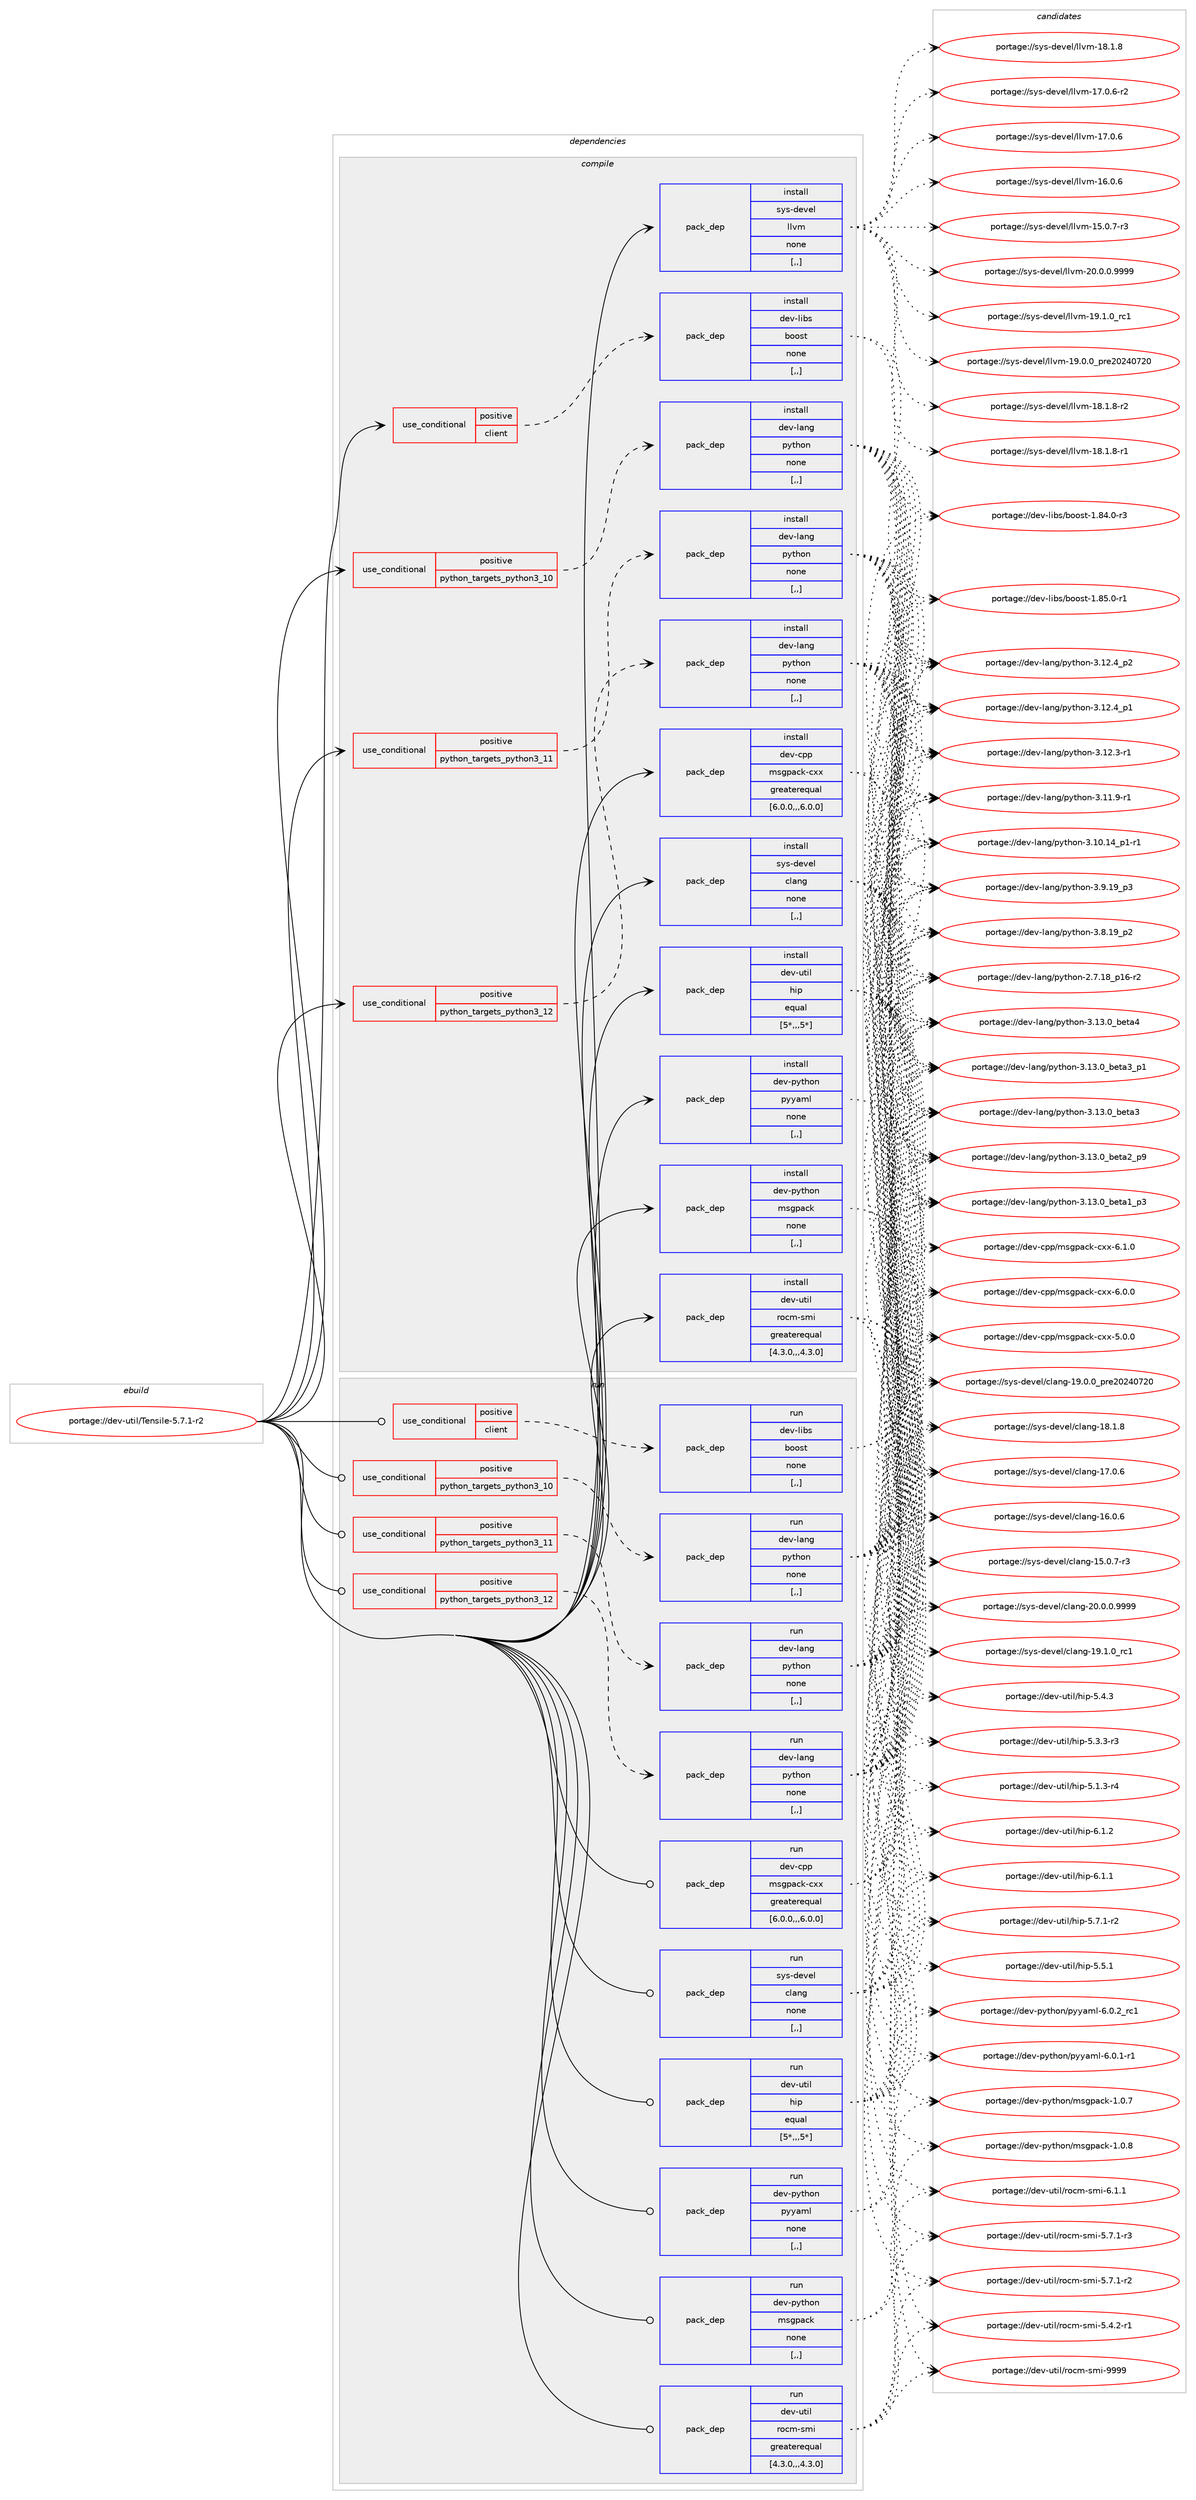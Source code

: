 digraph prolog {

# *************
# Graph options
# *************

newrank=true;
concentrate=true;
compound=true;
graph [rankdir=LR,fontname=Helvetica,fontsize=10,ranksep=1.5];#, ranksep=2.5, nodesep=0.2];
edge  [arrowhead=vee];
node  [fontname=Helvetica,fontsize=10];

# **********
# The ebuild
# **********

subgraph cluster_leftcol {
color=gray;
label=<<i>ebuild</i>>;
id [label="portage://dev-util/Tensile-5.7.1-r2", color=red, width=4, href="../dev-util/Tensile-5.7.1-r2.svg"];
}

# ****************
# The dependencies
# ****************

subgraph cluster_midcol {
color=gray;
label=<<i>dependencies</i>>;
subgraph cluster_compile {
fillcolor="#eeeeee";
style=filled;
label=<<i>compile</i>>;
subgraph cond59086 {
dependency209998 [label=<<TABLE BORDER="0" CELLBORDER="1" CELLSPACING="0" CELLPADDING="4"><TR><TD ROWSPAN="3" CELLPADDING="10">use_conditional</TD></TR><TR><TD>positive</TD></TR><TR><TD>client</TD></TR></TABLE>>, shape=none, color=red];
subgraph pack149521 {
dependency209999 [label=<<TABLE BORDER="0" CELLBORDER="1" CELLSPACING="0" CELLPADDING="4" WIDTH="220"><TR><TD ROWSPAN="6" CELLPADDING="30">pack_dep</TD></TR><TR><TD WIDTH="110">install</TD></TR><TR><TD>dev-libs</TD></TR><TR><TD>boost</TD></TR><TR><TD>none</TD></TR><TR><TD>[,,]</TD></TR></TABLE>>, shape=none, color=blue];
}
dependency209998:e -> dependency209999:w [weight=20,style="dashed",arrowhead="vee"];
}
id:e -> dependency209998:w [weight=20,style="solid",arrowhead="vee"];
subgraph cond59087 {
dependency210000 [label=<<TABLE BORDER="0" CELLBORDER="1" CELLSPACING="0" CELLPADDING="4"><TR><TD ROWSPAN="3" CELLPADDING="10">use_conditional</TD></TR><TR><TD>positive</TD></TR><TR><TD>python_targets_python3_10</TD></TR></TABLE>>, shape=none, color=red];
subgraph pack149522 {
dependency210001 [label=<<TABLE BORDER="0" CELLBORDER="1" CELLSPACING="0" CELLPADDING="4" WIDTH="220"><TR><TD ROWSPAN="6" CELLPADDING="30">pack_dep</TD></TR><TR><TD WIDTH="110">install</TD></TR><TR><TD>dev-lang</TD></TR><TR><TD>python</TD></TR><TR><TD>none</TD></TR><TR><TD>[,,]</TD></TR></TABLE>>, shape=none, color=blue];
}
dependency210000:e -> dependency210001:w [weight=20,style="dashed",arrowhead="vee"];
}
id:e -> dependency210000:w [weight=20,style="solid",arrowhead="vee"];
subgraph cond59088 {
dependency210002 [label=<<TABLE BORDER="0" CELLBORDER="1" CELLSPACING="0" CELLPADDING="4"><TR><TD ROWSPAN="3" CELLPADDING="10">use_conditional</TD></TR><TR><TD>positive</TD></TR><TR><TD>python_targets_python3_11</TD></TR></TABLE>>, shape=none, color=red];
subgraph pack149523 {
dependency210003 [label=<<TABLE BORDER="0" CELLBORDER="1" CELLSPACING="0" CELLPADDING="4" WIDTH="220"><TR><TD ROWSPAN="6" CELLPADDING="30">pack_dep</TD></TR><TR><TD WIDTH="110">install</TD></TR><TR><TD>dev-lang</TD></TR><TR><TD>python</TD></TR><TR><TD>none</TD></TR><TR><TD>[,,]</TD></TR></TABLE>>, shape=none, color=blue];
}
dependency210002:e -> dependency210003:w [weight=20,style="dashed",arrowhead="vee"];
}
id:e -> dependency210002:w [weight=20,style="solid",arrowhead="vee"];
subgraph cond59089 {
dependency210004 [label=<<TABLE BORDER="0" CELLBORDER="1" CELLSPACING="0" CELLPADDING="4"><TR><TD ROWSPAN="3" CELLPADDING="10">use_conditional</TD></TR><TR><TD>positive</TD></TR><TR><TD>python_targets_python3_12</TD></TR></TABLE>>, shape=none, color=red];
subgraph pack149524 {
dependency210005 [label=<<TABLE BORDER="0" CELLBORDER="1" CELLSPACING="0" CELLPADDING="4" WIDTH="220"><TR><TD ROWSPAN="6" CELLPADDING="30">pack_dep</TD></TR><TR><TD WIDTH="110">install</TD></TR><TR><TD>dev-lang</TD></TR><TR><TD>python</TD></TR><TR><TD>none</TD></TR><TR><TD>[,,]</TD></TR></TABLE>>, shape=none, color=blue];
}
dependency210004:e -> dependency210005:w [weight=20,style="dashed",arrowhead="vee"];
}
id:e -> dependency210004:w [weight=20,style="solid",arrowhead="vee"];
subgraph pack149525 {
dependency210006 [label=<<TABLE BORDER="0" CELLBORDER="1" CELLSPACING="0" CELLPADDING="4" WIDTH="220"><TR><TD ROWSPAN="6" CELLPADDING="30">pack_dep</TD></TR><TR><TD WIDTH="110">install</TD></TR><TR><TD>dev-cpp</TD></TR><TR><TD>msgpack-cxx</TD></TR><TR><TD>greaterequal</TD></TR><TR><TD>[6.0.0,,,6.0.0]</TD></TR></TABLE>>, shape=none, color=blue];
}
id:e -> dependency210006:w [weight=20,style="solid",arrowhead="vee"];
subgraph pack149526 {
dependency210007 [label=<<TABLE BORDER="0" CELLBORDER="1" CELLSPACING="0" CELLPADDING="4" WIDTH="220"><TR><TD ROWSPAN="6" CELLPADDING="30">pack_dep</TD></TR><TR><TD WIDTH="110">install</TD></TR><TR><TD>dev-python</TD></TR><TR><TD>msgpack</TD></TR><TR><TD>none</TD></TR><TR><TD>[,,]</TD></TR></TABLE>>, shape=none, color=blue];
}
id:e -> dependency210007:w [weight=20,style="solid",arrowhead="vee"];
subgraph pack149527 {
dependency210008 [label=<<TABLE BORDER="0" CELLBORDER="1" CELLSPACING="0" CELLPADDING="4" WIDTH="220"><TR><TD ROWSPAN="6" CELLPADDING="30">pack_dep</TD></TR><TR><TD WIDTH="110">install</TD></TR><TR><TD>dev-python</TD></TR><TR><TD>pyyaml</TD></TR><TR><TD>none</TD></TR><TR><TD>[,,]</TD></TR></TABLE>>, shape=none, color=blue];
}
id:e -> dependency210008:w [weight=20,style="solid",arrowhead="vee"];
subgraph pack149528 {
dependency210009 [label=<<TABLE BORDER="0" CELLBORDER="1" CELLSPACING="0" CELLPADDING="4" WIDTH="220"><TR><TD ROWSPAN="6" CELLPADDING="30">pack_dep</TD></TR><TR><TD WIDTH="110">install</TD></TR><TR><TD>dev-util</TD></TR><TR><TD>hip</TD></TR><TR><TD>equal</TD></TR><TR><TD>[5*,,,5*]</TD></TR></TABLE>>, shape=none, color=blue];
}
id:e -> dependency210009:w [weight=20,style="solid",arrowhead="vee"];
subgraph pack149529 {
dependency210010 [label=<<TABLE BORDER="0" CELLBORDER="1" CELLSPACING="0" CELLPADDING="4" WIDTH="220"><TR><TD ROWSPAN="6" CELLPADDING="30">pack_dep</TD></TR><TR><TD WIDTH="110">install</TD></TR><TR><TD>dev-util</TD></TR><TR><TD>rocm-smi</TD></TR><TR><TD>greaterequal</TD></TR><TR><TD>[4.3.0,,,4.3.0]</TD></TR></TABLE>>, shape=none, color=blue];
}
id:e -> dependency210010:w [weight=20,style="solid",arrowhead="vee"];
subgraph pack149530 {
dependency210011 [label=<<TABLE BORDER="0" CELLBORDER="1" CELLSPACING="0" CELLPADDING="4" WIDTH="220"><TR><TD ROWSPAN="6" CELLPADDING="30">pack_dep</TD></TR><TR><TD WIDTH="110">install</TD></TR><TR><TD>sys-devel</TD></TR><TR><TD>clang</TD></TR><TR><TD>none</TD></TR><TR><TD>[,,]</TD></TR></TABLE>>, shape=none, color=blue];
}
id:e -> dependency210011:w [weight=20,style="solid",arrowhead="vee"];
subgraph pack149531 {
dependency210012 [label=<<TABLE BORDER="0" CELLBORDER="1" CELLSPACING="0" CELLPADDING="4" WIDTH="220"><TR><TD ROWSPAN="6" CELLPADDING="30">pack_dep</TD></TR><TR><TD WIDTH="110">install</TD></TR><TR><TD>sys-devel</TD></TR><TR><TD>llvm</TD></TR><TR><TD>none</TD></TR><TR><TD>[,,]</TD></TR></TABLE>>, shape=none, color=blue];
}
id:e -> dependency210012:w [weight=20,style="solid",arrowhead="vee"];
}
subgraph cluster_compileandrun {
fillcolor="#eeeeee";
style=filled;
label=<<i>compile and run</i>>;
}
subgraph cluster_run {
fillcolor="#eeeeee";
style=filled;
label=<<i>run</i>>;
subgraph cond59090 {
dependency210013 [label=<<TABLE BORDER="0" CELLBORDER="1" CELLSPACING="0" CELLPADDING="4"><TR><TD ROWSPAN="3" CELLPADDING="10">use_conditional</TD></TR><TR><TD>positive</TD></TR><TR><TD>client</TD></TR></TABLE>>, shape=none, color=red];
subgraph pack149532 {
dependency210014 [label=<<TABLE BORDER="0" CELLBORDER="1" CELLSPACING="0" CELLPADDING="4" WIDTH="220"><TR><TD ROWSPAN="6" CELLPADDING="30">pack_dep</TD></TR><TR><TD WIDTH="110">run</TD></TR><TR><TD>dev-libs</TD></TR><TR><TD>boost</TD></TR><TR><TD>none</TD></TR><TR><TD>[,,]</TD></TR></TABLE>>, shape=none, color=blue];
}
dependency210013:e -> dependency210014:w [weight=20,style="dashed",arrowhead="vee"];
}
id:e -> dependency210013:w [weight=20,style="solid",arrowhead="odot"];
subgraph cond59091 {
dependency210015 [label=<<TABLE BORDER="0" CELLBORDER="1" CELLSPACING="0" CELLPADDING="4"><TR><TD ROWSPAN="3" CELLPADDING="10">use_conditional</TD></TR><TR><TD>positive</TD></TR><TR><TD>python_targets_python3_10</TD></TR></TABLE>>, shape=none, color=red];
subgraph pack149533 {
dependency210016 [label=<<TABLE BORDER="0" CELLBORDER="1" CELLSPACING="0" CELLPADDING="4" WIDTH="220"><TR><TD ROWSPAN="6" CELLPADDING="30">pack_dep</TD></TR><TR><TD WIDTH="110">run</TD></TR><TR><TD>dev-lang</TD></TR><TR><TD>python</TD></TR><TR><TD>none</TD></TR><TR><TD>[,,]</TD></TR></TABLE>>, shape=none, color=blue];
}
dependency210015:e -> dependency210016:w [weight=20,style="dashed",arrowhead="vee"];
}
id:e -> dependency210015:w [weight=20,style="solid",arrowhead="odot"];
subgraph cond59092 {
dependency210017 [label=<<TABLE BORDER="0" CELLBORDER="1" CELLSPACING="0" CELLPADDING="4"><TR><TD ROWSPAN="3" CELLPADDING="10">use_conditional</TD></TR><TR><TD>positive</TD></TR><TR><TD>python_targets_python3_11</TD></TR></TABLE>>, shape=none, color=red];
subgraph pack149534 {
dependency210018 [label=<<TABLE BORDER="0" CELLBORDER="1" CELLSPACING="0" CELLPADDING="4" WIDTH="220"><TR><TD ROWSPAN="6" CELLPADDING="30">pack_dep</TD></TR><TR><TD WIDTH="110">run</TD></TR><TR><TD>dev-lang</TD></TR><TR><TD>python</TD></TR><TR><TD>none</TD></TR><TR><TD>[,,]</TD></TR></TABLE>>, shape=none, color=blue];
}
dependency210017:e -> dependency210018:w [weight=20,style="dashed",arrowhead="vee"];
}
id:e -> dependency210017:w [weight=20,style="solid",arrowhead="odot"];
subgraph cond59093 {
dependency210019 [label=<<TABLE BORDER="0" CELLBORDER="1" CELLSPACING="0" CELLPADDING="4"><TR><TD ROWSPAN="3" CELLPADDING="10">use_conditional</TD></TR><TR><TD>positive</TD></TR><TR><TD>python_targets_python3_12</TD></TR></TABLE>>, shape=none, color=red];
subgraph pack149535 {
dependency210020 [label=<<TABLE BORDER="0" CELLBORDER="1" CELLSPACING="0" CELLPADDING="4" WIDTH="220"><TR><TD ROWSPAN="6" CELLPADDING="30">pack_dep</TD></TR><TR><TD WIDTH="110">run</TD></TR><TR><TD>dev-lang</TD></TR><TR><TD>python</TD></TR><TR><TD>none</TD></TR><TR><TD>[,,]</TD></TR></TABLE>>, shape=none, color=blue];
}
dependency210019:e -> dependency210020:w [weight=20,style="dashed",arrowhead="vee"];
}
id:e -> dependency210019:w [weight=20,style="solid",arrowhead="odot"];
subgraph pack149536 {
dependency210021 [label=<<TABLE BORDER="0" CELLBORDER="1" CELLSPACING="0" CELLPADDING="4" WIDTH="220"><TR><TD ROWSPAN="6" CELLPADDING="30">pack_dep</TD></TR><TR><TD WIDTH="110">run</TD></TR><TR><TD>dev-cpp</TD></TR><TR><TD>msgpack-cxx</TD></TR><TR><TD>greaterequal</TD></TR><TR><TD>[6.0.0,,,6.0.0]</TD></TR></TABLE>>, shape=none, color=blue];
}
id:e -> dependency210021:w [weight=20,style="solid",arrowhead="odot"];
subgraph pack149537 {
dependency210022 [label=<<TABLE BORDER="0" CELLBORDER="1" CELLSPACING="0" CELLPADDING="4" WIDTH="220"><TR><TD ROWSPAN="6" CELLPADDING="30">pack_dep</TD></TR><TR><TD WIDTH="110">run</TD></TR><TR><TD>dev-python</TD></TR><TR><TD>msgpack</TD></TR><TR><TD>none</TD></TR><TR><TD>[,,]</TD></TR></TABLE>>, shape=none, color=blue];
}
id:e -> dependency210022:w [weight=20,style="solid",arrowhead="odot"];
subgraph pack149538 {
dependency210023 [label=<<TABLE BORDER="0" CELLBORDER="1" CELLSPACING="0" CELLPADDING="4" WIDTH="220"><TR><TD ROWSPAN="6" CELLPADDING="30">pack_dep</TD></TR><TR><TD WIDTH="110">run</TD></TR><TR><TD>dev-python</TD></TR><TR><TD>pyyaml</TD></TR><TR><TD>none</TD></TR><TR><TD>[,,]</TD></TR></TABLE>>, shape=none, color=blue];
}
id:e -> dependency210023:w [weight=20,style="solid",arrowhead="odot"];
subgraph pack149539 {
dependency210024 [label=<<TABLE BORDER="0" CELLBORDER="1" CELLSPACING="0" CELLPADDING="4" WIDTH="220"><TR><TD ROWSPAN="6" CELLPADDING="30">pack_dep</TD></TR><TR><TD WIDTH="110">run</TD></TR><TR><TD>dev-util</TD></TR><TR><TD>hip</TD></TR><TR><TD>equal</TD></TR><TR><TD>[5*,,,5*]</TD></TR></TABLE>>, shape=none, color=blue];
}
id:e -> dependency210024:w [weight=20,style="solid",arrowhead="odot"];
subgraph pack149540 {
dependency210025 [label=<<TABLE BORDER="0" CELLBORDER="1" CELLSPACING="0" CELLPADDING="4" WIDTH="220"><TR><TD ROWSPAN="6" CELLPADDING="30">pack_dep</TD></TR><TR><TD WIDTH="110">run</TD></TR><TR><TD>dev-util</TD></TR><TR><TD>rocm-smi</TD></TR><TR><TD>greaterequal</TD></TR><TR><TD>[4.3.0,,,4.3.0]</TD></TR></TABLE>>, shape=none, color=blue];
}
id:e -> dependency210025:w [weight=20,style="solid",arrowhead="odot"];
subgraph pack149541 {
dependency210026 [label=<<TABLE BORDER="0" CELLBORDER="1" CELLSPACING="0" CELLPADDING="4" WIDTH="220"><TR><TD ROWSPAN="6" CELLPADDING="30">pack_dep</TD></TR><TR><TD WIDTH="110">run</TD></TR><TR><TD>sys-devel</TD></TR><TR><TD>clang</TD></TR><TR><TD>none</TD></TR><TR><TD>[,,]</TD></TR></TABLE>>, shape=none, color=blue];
}
id:e -> dependency210026:w [weight=20,style="solid",arrowhead="odot"];
}
}

# **************
# The candidates
# **************

subgraph cluster_choices {
rank=same;
color=gray;
label=<<i>candidates</i>>;

subgraph choice149521 {
color=black;
nodesep=1;
choice10010111845108105981154798111111115116454946565346484511449 [label="portage://dev-libs/boost-1.85.0-r1", color=red, width=4,href="../dev-libs/boost-1.85.0-r1.svg"];
choice10010111845108105981154798111111115116454946565246484511451 [label="portage://dev-libs/boost-1.84.0-r3", color=red, width=4,href="../dev-libs/boost-1.84.0-r3.svg"];
dependency209999:e -> choice10010111845108105981154798111111115116454946565346484511449:w [style=dotted,weight="100"];
dependency209999:e -> choice10010111845108105981154798111111115116454946565246484511451:w [style=dotted,weight="100"];
}
subgraph choice149522 {
color=black;
nodesep=1;
choice1001011184510897110103471121211161041111104551464951464895981011169752 [label="portage://dev-lang/python-3.13.0_beta4", color=red, width=4,href="../dev-lang/python-3.13.0_beta4.svg"];
choice10010111845108971101034711212111610411111045514649514648959810111697519511249 [label="portage://dev-lang/python-3.13.0_beta3_p1", color=red, width=4,href="../dev-lang/python-3.13.0_beta3_p1.svg"];
choice1001011184510897110103471121211161041111104551464951464895981011169751 [label="portage://dev-lang/python-3.13.0_beta3", color=red, width=4,href="../dev-lang/python-3.13.0_beta3.svg"];
choice10010111845108971101034711212111610411111045514649514648959810111697509511257 [label="portage://dev-lang/python-3.13.0_beta2_p9", color=red, width=4,href="../dev-lang/python-3.13.0_beta2_p9.svg"];
choice10010111845108971101034711212111610411111045514649514648959810111697499511251 [label="portage://dev-lang/python-3.13.0_beta1_p3", color=red, width=4,href="../dev-lang/python-3.13.0_beta1_p3.svg"];
choice100101118451089711010347112121116104111110455146495046529511250 [label="portage://dev-lang/python-3.12.4_p2", color=red, width=4,href="../dev-lang/python-3.12.4_p2.svg"];
choice100101118451089711010347112121116104111110455146495046529511249 [label="portage://dev-lang/python-3.12.4_p1", color=red, width=4,href="../dev-lang/python-3.12.4_p1.svg"];
choice100101118451089711010347112121116104111110455146495046514511449 [label="portage://dev-lang/python-3.12.3-r1", color=red, width=4,href="../dev-lang/python-3.12.3-r1.svg"];
choice100101118451089711010347112121116104111110455146494946574511449 [label="portage://dev-lang/python-3.11.9-r1", color=red, width=4,href="../dev-lang/python-3.11.9-r1.svg"];
choice100101118451089711010347112121116104111110455146494846495295112494511449 [label="portage://dev-lang/python-3.10.14_p1-r1", color=red, width=4,href="../dev-lang/python-3.10.14_p1-r1.svg"];
choice100101118451089711010347112121116104111110455146574649579511251 [label="portage://dev-lang/python-3.9.19_p3", color=red, width=4,href="../dev-lang/python-3.9.19_p3.svg"];
choice100101118451089711010347112121116104111110455146564649579511250 [label="portage://dev-lang/python-3.8.19_p2", color=red, width=4,href="../dev-lang/python-3.8.19_p2.svg"];
choice100101118451089711010347112121116104111110455046554649569511249544511450 [label="portage://dev-lang/python-2.7.18_p16-r2", color=red, width=4,href="../dev-lang/python-2.7.18_p16-r2.svg"];
dependency210001:e -> choice1001011184510897110103471121211161041111104551464951464895981011169752:w [style=dotted,weight="100"];
dependency210001:e -> choice10010111845108971101034711212111610411111045514649514648959810111697519511249:w [style=dotted,weight="100"];
dependency210001:e -> choice1001011184510897110103471121211161041111104551464951464895981011169751:w [style=dotted,weight="100"];
dependency210001:e -> choice10010111845108971101034711212111610411111045514649514648959810111697509511257:w [style=dotted,weight="100"];
dependency210001:e -> choice10010111845108971101034711212111610411111045514649514648959810111697499511251:w [style=dotted,weight="100"];
dependency210001:e -> choice100101118451089711010347112121116104111110455146495046529511250:w [style=dotted,weight="100"];
dependency210001:e -> choice100101118451089711010347112121116104111110455146495046529511249:w [style=dotted,weight="100"];
dependency210001:e -> choice100101118451089711010347112121116104111110455146495046514511449:w [style=dotted,weight="100"];
dependency210001:e -> choice100101118451089711010347112121116104111110455146494946574511449:w [style=dotted,weight="100"];
dependency210001:e -> choice100101118451089711010347112121116104111110455146494846495295112494511449:w [style=dotted,weight="100"];
dependency210001:e -> choice100101118451089711010347112121116104111110455146574649579511251:w [style=dotted,weight="100"];
dependency210001:e -> choice100101118451089711010347112121116104111110455146564649579511250:w [style=dotted,weight="100"];
dependency210001:e -> choice100101118451089711010347112121116104111110455046554649569511249544511450:w [style=dotted,weight="100"];
}
subgraph choice149523 {
color=black;
nodesep=1;
choice1001011184510897110103471121211161041111104551464951464895981011169752 [label="portage://dev-lang/python-3.13.0_beta4", color=red, width=4,href="../dev-lang/python-3.13.0_beta4.svg"];
choice10010111845108971101034711212111610411111045514649514648959810111697519511249 [label="portage://dev-lang/python-3.13.0_beta3_p1", color=red, width=4,href="../dev-lang/python-3.13.0_beta3_p1.svg"];
choice1001011184510897110103471121211161041111104551464951464895981011169751 [label="portage://dev-lang/python-3.13.0_beta3", color=red, width=4,href="../dev-lang/python-3.13.0_beta3.svg"];
choice10010111845108971101034711212111610411111045514649514648959810111697509511257 [label="portage://dev-lang/python-3.13.0_beta2_p9", color=red, width=4,href="../dev-lang/python-3.13.0_beta2_p9.svg"];
choice10010111845108971101034711212111610411111045514649514648959810111697499511251 [label="portage://dev-lang/python-3.13.0_beta1_p3", color=red, width=4,href="../dev-lang/python-3.13.0_beta1_p3.svg"];
choice100101118451089711010347112121116104111110455146495046529511250 [label="portage://dev-lang/python-3.12.4_p2", color=red, width=4,href="../dev-lang/python-3.12.4_p2.svg"];
choice100101118451089711010347112121116104111110455146495046529511249 [label="portage://dev-lang/python-3.12.4_p1", color=red, width=4,href="../dev-lang/python-3.12.4_p1.svg"];
choice100101118451089711010347112121116104111110455146495046514511449 [label="portage://dev-lang/python-3.12.3-r1", color=red, width=4,href="../dev-lang/python-3.12.3-r1.svg"];
choice100101118451089711010347112121116104111110455146494946574511449 [label="portage://dev-lang/python-3.11.9-r1", color=red, width=4,href="../dev-lang/python-3.11.9-r1.svg"];
choice100101118451089711010347112121116104111110455146494846495295112494511449 [label="portage://dev-lang/python-3.10.14_p1-r1", color=red, width=4,href="../dev-lang/python-3.10.14_p1-r1.svg"];
choice100101118451089711010347112121116104111110455146574649579511251 [label="portage://dev-lang/python-3.9.19_p3", color=red, width=4,href="../dev-lang/python-3.9.19_p3.svg"];
choice100101118451089711010347112121116104111110455146564649579511250 [label="portage://dev-lang/python-3.8.19_p2", color=red, width=4,href="../dev-lang/python-3.8.19_p2.svg"];
choice100101118451089711010347112121116104111110455046554649569511249544511450 [label="portage://dev-lang/python-2.7.18_p16-r2", color=red, width=4,href="../dev-lang/python-2.7.18_p16-r2.svg"];
dependency210003:e -> choice1001011184510897110103471121211161041111104551464951464895981011169752:w [style=dotted,weight="100"];
dependency210003:e -> choice10010111845108971101034711212111610411111045514649514648959810111697519511249:w [style=dotted,weight="100"];
dependency210003:e -> choice1001011184510897110103471121211161041111104551464951464895981011169751:w [style=dotted,weight="100"];
dependency210003:e -> choice10010111845108971101034711212111610411111045514649514648959810111697509511257:w [style=dotted,weight="100"];
dependency210003:e -> choice10010111845108971101034711212111610411111045514649514648959810111697499511251:w [style=dotted,weight="100"];
dependency210003:e -> choice100101118451089711010347112121116104111110455146495046529511250:w [style=dotted,weight="100"];
dependency210003:e -> choice100101118451089711010347112121116104111110455146495046529511249:w [style=dotted,weight="100"];
dependency210003:e -> choice100101118451089711010347112121116104111110455146495046514511449:w [style=dotted,weight="100"];
dependency210003:e -> choice100101118451089711010347112121116104111110455146494946574511449:w [style=dotted,weight="100"];
dependency210003:e -> choice100101118451089711010347112121116104111110455146494846495295112494511449:w [style=dotted,weight="100"];
dependency210003:e -> choice100101118451089711010347112121116104111110455146574649579511251:w [style=dotted,weight="100"];
dependency210003:e -> choice100101118451089711010347112121116104111110455146564649579511250:w [style=dotted,weight="100"];
dependency210003:e -> choice100101118451089711010347112121116104111110455046554649569511249544511450:w [style=dotted,weight="100"];
}
subgraph choice149524 {
color=black;
nodesep=1;
choice1001011184510897110103471121211161041111104551464951464895981011169752 [label="portage://dev-lang/python-3.13.0_beta4", color=red, width=4,href="../dev-lang/python-3.13.0_beta4.svg"];
choice10010111845108971101034711212111610411111045514649514648959810111697519511249 [label="portage://dev-lang/python-3.13.0_beta3_p1", color=red, width=4,href="../dev-lang/python-3.13.0_beta3_p1.svg"];
choice1001011184510897110103471121211161041111104551464951464895981011169751 [label="portage://dev-lang/python-3.13.0_beta3", color=red, width=4,href="../dev-lang/python-3.13.0_beta3.svg"];
choice10010111845108971101034711212111610411111045514649514648959810111697509511257 [label="portage://dev-lang/python-3.13.0_beta2_p9", color=red, width=4,href="../dev-lang/python-3.13.0_beta2_p9.svg"];
choice10010111845108971101034711212111610411111045514649514648959810111697499511251 [label="portage://dev-lang/python-3.13.0_beta1_p3", color=red, width=4,href="../dev-lang/python-3.13.0_beta1_p3.svg"];
choice100101118451089711010347112121116104111110455146495046529511250 [label="portage://dev-lang/python-3.12.4_p2", color=red, width=4,href="../dev-lang/python-3.12.4_p2.svg"];
choice100101118451089711010347112121116104111110455146495046529511249 [label="portage://dev-lang/python-3.12.4_p1", color=red, width=4,href="../dev-lang/python-3.12.4_p1.svg"];
choice100101118451089711010347112121116104111110455146495046514511449 [label="portage://dev-lang/python-3.12.3-r1", color=red, width=4,href="../dev-lang/python-3.12.3-r1.svg"];
choice100101118451089711010347112121116104111110455146494946574511449 [label="portage://dev-lang/python-3.11.9-r1", color=red, width=4,href="../dev-lang/python-3.11.9-r1.svg"];
choice100101118451089711010347112121116104111110455146494846495295112494511449 [label="portage://dev-lang/python-3.10.14_p1-r1", color=red, width=4,href="../dev-lang/python-3.10.14_p1-r1.svg"];
choice100101118451089711010347112121116104111110455146574649579511251 [label="portage://dev-lang/python-3.9.19_p3", color=red, width=4,href="../dev-lang/python-3.9.19_p3.svg"];
choice100101118451089711010347112121116104111110455146564649579511250 [label="portage://dev-lang/python-3.8.19_p2", color=red, width=4,href="../dev-lang/python-3.8.19_p2.svg"];
choice100101118451089711010347112121116104111110455046554649569511249544511450 [label="portage://dev-lang/python-2.7.18_p16-r2", color=red, width=4,href="../dev-lang/python-2.7.18_p16-r2.svg"];
dependency210005:e -> choice1001011184510897110103471121211161041111104551464951464895981011169752:w [style=dotted,weight="100"];
dependency210005:e -> choice10010111845108971101034711212111610411111045514649514648959810111697519511249:w [style=dotted,weight="100"];
dependency210005:e -> choice1001011184510897110103471121211161041111104551464951464895981011169751:w [style=dotted,weight="100"];
dependency210005:e -> choice10010111845108971101034711212111610411111045514649514648959810111697509511257:w [style=dotted,weight="100"];
dependency210005:e -> choice10010111845108971101034711212111610411111045514649514648959810111697499511251:w [style=dotted,weight="100"];
dependency210005:e -> choice100101118451089711010347112121116104111110455146495046529511250:w [style=dotted,weight="100"];
dependency210005:e -> choice100101118451089711010347112121116104111110455146495046529511249:w [style=dotted,weight="100"];
dependency210005:e -> choice100101118451089711010347112121116104111110455146495046514511449:w [style=dotted,weight="100"];
dependency210005:e -> choice100101118451089711010347112121116104111110455146494946574511449:w [style=dotted,weight="100"];
dependency210005:e -> choice100101118451089711010347112121116104111110455146494846495295112494511449:w [style=dotted,weight="100"];
dependency210005:e -> choice100101118451089711010347112121116104111110455146574649579511251:w [style=dotted,weight="100"];
dependency210005:e -> choice100101118451089711010347112121116104111110455146564649579511250:w [style=dotted,weight="100"];
dependency210005:e -> choice100101118451089711010347112121116104111110455046554649569511249544511450:w [style=dotted,weight="100"];
}
subgraph choice149525 {
color=black;
nodesep=1;
choice10010111845991121124710911510311297991074599120120455446494648 [label="portage://dev-cpp/msgpack-cxx-6.1.0", color=red, width=4,href="../dev-cpp/msgpack-cxx-6.1.0.svg"];
choice10010111845991121124710911510311297991074599120120455446484648 [label="portage://dev-cpp/msgpack-cxx-6.0.0", color=red, width=4,href="../dev-cpp/msgpack-cxx-6.0.0.svg"];
choice10010111845991121124710911510311297991074599120120455346484648 [label="portage://dev-cpp/msgpack-cxx-5.0.0", color=red, width=4,href="../dev-cpp/msgpack-cxx-5.0.0.svg"];
dependency210006:e -> choice10010111845991121124710911510311297991074599120120455446494648:w [style=dotted,weight="100"];
dependency210006:e -> choice10010111845991121124710911510311297991074599120120455446484648:w [style=dotted,weight="100"];
dependency210006:e -> choice10010111845991121124710911510311297991074599120120455346484648:w [style=dotted,weight="100"];
}
subgraph choice149526 {
color=black;
nodesep=1;
choice10010111845112121116104111110471091151031129799107454946484656 [label="portage://dev-python/msgpack-1.0.8", color=red, width=4,href="../dev-python/msgpack-1.0.8.svg"];
choice10010111845112121116104111110471091151031129799107454946484655 [label="portage://dev-python/msgpack-1.0.7", color=red, width=4,href="../dev-python/msgpack-1.0.7.svg"];
dependency210007:e -> choice10010111845112121116104111110471091151031129799107454946484656:w [style=dotted,weight="100"];
dependency210007:e -> choice10010111845112121116104111110471091151031129799107454946484655:w [style=dotted,weight="100"];
}
subgraph choice149527 {
color=black;
nodesep=1;
choice100101118451121211161041111104711212112197109108455446484650951149949 [label="portage://dev-python/pyyaml-6.0.2_rc1", color=red, width=4,href="../dev-python/pyyaml-6.0.2_rc1.svg"];
choice1001011184511212111610411111047112121121971091084554464846494511449 [label="portage://dev-python/pyyaml-6.0.1-r1", color=red, width=4,href="../dev-python/pyyaml-6.0.1-r1.svg"];
dependency210008:e -> choice100101118451121211161041111104711212112197109108455446484650951149949:w [style=dotted,weight="100"];
dependency210008:e -> choice1001011184511212111610411111047112121121971091084554464846494511449:w [style=dotted,weight="100"];
}
subgraph choice149528 {
color=black;
nodesep=1;
choice1001011184511711610510847104105112455446494650 [label="portage://dev-util/hip-6.1.2", color=red, width=4,href="../dev-util/hip-6.1.2.svg"];
choice1001011184511711610510847104105112455446494649 [label="portage://dev-util/hip-6.1.1", color=red, width=4,href="../dev-util/hip-6.1.1.svg"];
choice10010111845117116105108471041051124553465546494511450 [label="portage://dev-util/hip-5.7.1-r2", color=red, width=4,href="../dev-util/hip-5.7.1-r2.svg"];
choice1001011184511711610510847104105112455346534649 [label="portage://dev-util/hip-5.5.1", color=red, width=4,href="../dev-util/hip-5.5.1.svg"];
choice1001011184511711610510847104105112455346524651 [label="portage://dev-util/hip-5.4.3", color=red, width=4,href="../dev-util/hip-5.4.3.svg"];
choice10010111845117116105108471041051124553465146514511451 [label="portage://dev-util/hip-5.3.3-r3", color=red, width=4,href="../dev-util/hip-5.3.3-r3.svg"];
choice10010111845117116105108471041051124553464946514511452 [label="portage://dev-util/hip-5.1.3-r4", color=red, width=4,href="../dev-util/hip-5.1.3-r4.svg"];
dependency210009:e -> choice1001011184511711610510847104105112455446494650:w [style=dotted,weight="100"];
dependency210009:e -> choice1001011184511711610510847104105112455446494649:w [style=dotted,weight="100"];
dependency210009:e -> choice10010111845117116105108471041051124553465546494511450:w [style=dotted,weight="100"];
dependency210009:e -> choice1001011184511711610510847104105112455346534649:w [style=dotted,weight="100"];
dependency210009:e -> choice1001011184511711610510847104105112455346524651:w [style=dotted,weight="100"];
dependency210009:e -> choice10010111845117116105108471041051124553465146514511451:w [style=dotted,weight="100"];
dependency210009:e -> choice10010111845117116105108471041051124553464946514511452:w [style=dotted,weight="100"];
}
subgraph choice149529 {
color=black;
nodesep=1;
choice100101118451171161051084711411199109451151091054557575757 [label="portage://dev-util/rocm-smi-9999", color=red, width=4,href="../dev-util/rocm-smi-9999.svg"];
choice10010111845117116105108471141119910945115109105455446494649 [label="portage://dev-util/rocm-smi-6.1.1", color=red, width=4,href="../dev-util/rocm-smi-6.1.1.svg"];
choice100101118451171161051084711411199109451151091054553465546494511451 [label="portage://dev-util/rocm-smi-5.7.1-r3", color=red, width=4,href="../dev-util/rocm-smi-5.7.1-r3.svg"];
choice100101118451171161051084711411199109451151091054553465546494511450 [label="portage://dev-util/rocm-smi-5.7.1-r2", color=red, width=4,href="../dev-util/rocm-smi-5.7.1-r2.svg"];
choice100101118451171161051084711411199109451151091054553465246504511449 [label="portage://dev-util/rocm-smi-5.4.2-r1", color=red, width=4,href="../dev-util/rocm-smi-5.4.2-r1.svg"];
dependency210010:e -> choice100101118451171161051084711411199109451151091054557575757:w [style=dotted,weight="100"];
dependency210010:e -> choice10010111845117116105108471141119910945115109105455446494649:w [style=dotted,weight="100"];
dependency210010:e -> choice100101118451171161051084711411199109451151091054553465546494511451:w [style=dotted,weight="100"];
dependency210010:e -> choice100101118451171161051084711411199109451151091054553465546494511450:w [style=dotted,weight="100"];
dependency210010:e -> choice100101118451171161051084711411199109451151091054553465246504511449:w [style=dotted,weight="100"];
}
subgraph choice149530 {
color=black;
nodesep=1;
choice11512111545100101118101108479910897110103455048464846484657575757 [label="portage://sys-devel/clang-20.0.0.9999", color=red, width=4,href="../sys-devel/clang-20.0.0.9999.svg"];
choice1151211154510010111810110847991089711010345495746494648951149949 [label="portage://sys-devel/clang-19.1.0_rc1", color=red, width=4,href="../sys-devel/clang-19.1.0_rc1.svg"];
choice1151211154510010111810110847991089711010345495746484648951121141015048505248555048 [label="portage://sys-devel/clang-19.0.0_pre20240720", color=red, width=4,href="../sys-devel/clang-19.0.0_pre20240720.svg"];
choice1151211154510010111810110847991089711010345495646494656 [label="portage://sys-devel/clang-18.1.8", color=red, width=4,href="../sys-devel/clang-18.1.8.svg"];
choice1151211154510010111810110847991089711010345495546484654 [label="portage://sys-devel/clang-17.0.6", color=red, width=4,href="../sys-devel/clang-17.0.6.svg"];
choice1151211154510010111810110847991089711010345495446484654 [label="portage://sys-devel/clang-16.0.6", color=red, width=4,href="../sys-devel/clang-16.0.6.svg"];
choice11512111545100101118101108479910897110103454953464846554511451 [label="portage://sys-devel/clang-15.0.7-r3", color=red, width=4,href="../sys-devel/clang-15.0.7-r3.svg"];
dependency210011:e -> choice11512111545100101118101108479910897110103455048464846484657575757:w [style=dotted,weight="100"];
dependency210011:e -> choice1151211154510010111810110847991089711010345495746494648951149949:w [style=dotted,weight="100"];
dependency210011:e -> choice1151211154510010111810110847991089711010345495746484648951121141015048505248555048:w [style=dotted,weight="100"];
dependency210011:e -> choice1151211154510010111810110847991089711010345495646494656:w [style=dotted,weight="100"];
dependency210011:e -> choice1151211154510010111810110847991089711010345495546484654:w [style=dotted,weight="100"];
dependency210011:e -> choice1151211154510010111810110847991089711010345495446484654:w [style=dotted,weight="100"];
dependency210011:e -> choice11512111545100101118101108479910897110103454953464846554511451:w [style=dotted,weight="100"];
}
subgraph choice149531 {
color=black;
nodesep=1;
choice1151211154510010111810110847108108118109455048464846484657575757 [label="portage://sys-devel/llvm-20.0.0.9999", color=red, width=4,href="../sys-devel/llvm-20.0.0.9999.svg"];
choice115121115451001011181011084710810811810945495746494648951149949 [label="portage://sys-devel/llvm-19.1.0_rc1", color=red, width=4,href="../sys-devel/llvm-19.1.0_rc1.svg"];
choice115121115451001011181011084710810811810945495746484648951121141015048505248555048 [label="portage://sys-devel/llvm-19.0.0_pre20240720", color=red, width=4,href="../sys-devel/llvm-19.0.0_pre20240720.svg"];
choice1151211154510010111810110847108108118109454956464946564511450 [label="portage://sys-devel/llvm-18.1.8-r2", color=red, width=4,href="../sys-devel/llvm-18.1.8-r2.svg"];
choice1151211154510010111810110847108108118109454956464946564511449 [label="portage://sys-devel/llvm-18.1.8-r1", color=red, width=4,href="../sys-devel/llvm-18.1.8-r1.svg"];
choice115121115451001011181011084710810811810945495646494656 [label="portage://sys-devel/llvm-18.1.8", color=red, width=4,href="../sys-devel/llvm-18.1.8.svg"];
choice1151211154510010111810110847108108118109454955464846544511450 [label="portage://sys-devel/llvm-17.0.6-r2", color=red, width=4,href="../sys-devel/llvm-17.0.6-r2.svg"];
choice115121115451001011181011084710810811810945495546484654 [label="portage://sys-devel/llvm-17.0.6", color=red, width=4,href="../sys-devel/llvm-17.0.6.svg"];
choice115121115451001011181011084710810811810945495446484654 [label="portage://sys-devel/llvm-16.0.6", color=red, width=4,href="../sys-devel/llvm-16.0.6.svg"];
choice1151211154510010111810110847108108118109454953464846554511451 [label="portage://sys-devel/llvm-15.0.7-r3", color=red, width=4,href="../sys-devel/llvm-15.0.7-r3.svg"];
dependency210012:e -> choice1151211154510010111810110847108108118109455048464846484657575757:w [style=dotted,weight="100"];
dependency210012:e -> choice115121115451001011181011084710810811810945495746494648951149949:w [style=dotted,weight="100"];
dependency210012:e -> choice115121115451001011181011084710810811810945495746484648951121141015048505248555048:w [style=dotted,weight="100"];
dependency210012:e -> choice1151211154510010111810110847108108118109454956464946564511450:w [style=dotted,weight="100"];
dependency210012:e -> choice1151211154510010111810110847108108118109454956464946564511449:w [style=dotted,weight="100"];
dependency210012:e -> choice115121115451001011181011084710810811810945495646494656:w [style=dotted,weight="100"];
dependency210012:e -> choice1151211154510010111810110847108108118109454955464846544511450:w [style=dotted,weight="100"];
dependency210012:e -> choice115121115451001011181011084710810811810945495546484654:w [style=dotted,weight="100"];
dependency210012:e -> choice115121115451001011181011084710810811810945495446484654:w [style=dotted,weight="100"];
dependency210012:e -> choice1151211154510010111810110847108108118109454953464846554511451:w [style=dotted,weight="100"];
}
subgraph choice149532 {
color=black;
nodesep=1;
choice10010111845108105981154798111111115116454946565346484511449 [label="portage://dev-libs/boost-1.85.0-r1", color=red, width=4,href="../dev-libs/boost-1.85.0-r1.svg"];
choice10010111845108105981154798111111115116454946565246484511451 [label="portage://dev-libs/boost-1.84.0-r3", color=red, width=4,href="../dev-libs/boost-1.84.0-r3.svg"];
dependency210014:e -> choice10010111845108105981154798111111115116454946565346484511449:w [style=dotted,weight="100"];
dependency210014:e -> choice10010111845108105981154798111111115116454946565246484511451:w [style=dotted,weight="100"];
}
subgraph choice149533 {
color=black;
nodesep=1;
choice1001011184510897110103471121211161041111104551464951464895981011169752 [label="portage://dev-lang/python-3.13.0_beta4", color=red, width=4,href="../dev-lang/python-3.13.0_beta4.svg"];
choice10010111845108971101034711212111610411111045514649514648959810111697519511249 [label="portage://dev-lang/python-3.13.0_beta3_p1", color=red, width=4,href="../dev-lang/python-3.13.0_beta3_p1.svg"];
choice1001011184510897110103471121211161041111104551464951464895981011169751 [label="portage://dev-lang/python-3.13.0_beta3", color=red, width=4,href="../dev-lang/python-3.13.0_beta3.svg"];
choice10010111845108971101034711212111610411111045514649514648959810111697509511257 [label="portage://dev-lang/python-3.13.0_beta2_p9", color=red, width=4,href="../dev-lang/python-3.13.0_beta2_p9.svg"];
choice10010111845108971101034711212111610411111045514649514648959810111697499511251 [label="portage://dev-lang/python-3.13.0_beta1_p3", color=red, width=4,href="../dev-lang/python-3.13.0_beta1_p3.svg"];
choice100101118451089711010347112121116104111110455146495046529511250 [label="portage://dev-lang/python-3.12.4_p2", color=red, width=4,href="../dev-lang/python-3.12.4_p2.svg"];
choice100101118451089711010347112121116104111110455146495046529511249 [label="portage://dev-lang/python-3.12.4_p1", color=red, width=4,href="../dev-lang/python-3.12.4_p1.svg"];
choice100101118451089711010347112121116104111110455146495046514511449 [label="portage://dev-lang/python-3.12.3-r1", color=red, width=4,href="../dev-lang/python-3.12.3-r1.svg"];
choice100101118451089711010347112121116104111110455146494946574511449 [label="portage://dev-lang/python-3.11.9-r1", color=red, width=4,href="../dev-lang/python-3.11.9-r1.svg"];
choice100101118451089711010347112121116104111110455146494846495295112494511449 [label="portage://dev-lang/python-3.10.14_p1-r1", color=red, width=4,href="../dev-lang/python-3.10.14_p1-r1.svg"];
choice100101118451089711010347112121116104111110455146574649579511251 [label="portage://dev-lang/python-3.9.19_p3", color=red, width=4,href="../dev-lang/python-3.9.19_p3.svg"];
choice100101118451089711010347112121116104111110455146564649579511250 [label="portage://dev-lang/python-3.8.19_p2", color=red, width=4,href="../dev-lang/python-3.8.19_p2.svg"];
choice100101118451089711010347112121116104111110455046554649569511249544511450 [label="portage://dev-lang/python-2.7.18_p16-r2", color=red, width=4,href="../dev-lang/python-2.7.18_p16-r2.svg"];
dependency210016:e -> choice1001011184510897110103471121211161041111104551464951464895981011169752:w [style=dotted,weight="100"];
dependency210016:e -> choice10010111845108971101034711212111610411111045514649514648959810111697519511249:w [style=dotted,weight="100"];
dependency210016:e -> choice1001011184510897110103471121211161041111104551464951464895981011169751:w [style=dotted,weight="100"];
dependency210016:e -> choice10010111845108971101034711212111610411111045514649514648959810111697509511257:w [style=dotted,weight="100"];
dependency210016:e -> choice10010111845108971101034711212111610411111045514649514648959810111697499511251:w [style=dotted,weight="100"];
dependency210016:e -> choice100101118451089711010347112121116104111110455146495046529511250:w [style=dotted,weight="100"];
dependency210016:e -> choice100101118451089711010347112121116104111110455146495046529511249:w [style=dotted,weight="100"];
dependency210016:e -> choice100101118451089711010347112121116104111110455146495046514511449:w [style=dotted,weight="100"];
dependency210016:e -> choice100101118451089711010347112121116104111110455146494946574511449:w [style=dotted,weight="100"];
dependency210016:e -> choice100101118451089711010347112121116104111110455146494846495295112494511449:w [style=dotted,weight="100"];
dependency210016:e -> choice100101118451089711010347112121116104111110455146574649579511251:w [style=dotted,weight="100"];
dependency210016:e -> choice100101118451089711010347112121116104111110455146564649579511250:w [style=dotted,weight="100"];
dependency210016:e -> choice100101118451089711010347112121116104111110455046554649569511249544511450:w [style=dotted,weight="100"];
}
subgraph choice149534 {
color=black;
nodesep=1;
choice1001011184510897110103471121211161041111104551464951464895981011169752 [label="portage://dev-lang/python-3.13.0_beta4", color=red, width=4,href="../dev-lang/python-3.13.0_beta4.svg"];
choice10010111845108971101034711212111610411111045514649514648959810111697519511249 [label="portage://dev-lang/python-3.13.0_beta3_p1", color=red, width=4,href="../dev-lang/python-3.13.0_beta3_p1.svg"];
choice1001011184510897110103471121211161041111104551464951464895981011169751 [label="portage://dev-lang/python-3.13.0_beta3", color=red, width=4,href="../dev-lang/python-3.13.0_beta3.svg"];
choice10010111845108971101034711212111610411111045514649514648959810111697509511257 [label="portage://dev-lang/python-3.13.0_beta2_p9", color=red, width=4,href="../dev-lang/python-3.13.0_beta2_p9.svg"];
choice10010111845108971101034711212111610411111045514649514648959810111697499511251 [label="portage://dev-lang/python-3.13.0_beta1_p3", color=red, width=4,href="../dev-lang/python-3.13.0_beta1_p3.svg"];
choice100101118451089711010347112121116104111110455146495046529511250 [label="portage://dev-lang/python-3.12.4_p2", color=red, width=4,href="../dev-lang/python-3.12.4_p2.svg"];
choice100101118451089711010347112121116104111110455146495046529511249 [label="portage://dev-lang/python-3.12.4_p1", color=red, width=4,href="../dev-lang/python-3.12.4_p1.svg"];
choice100101118451089711010347112121116104111110455146495046514511449 [label="portage://dev-lang/python-3.12.3-r1", color=red, width=4,href="../dev-lang/python-3.12.3-r1.svg"];
choice100101118451089711010347112121116104111110455146494946574511449 [label="portage://dev-lang/python-3.11.9-r1", color=red, width=4,href="../dev-lang/python-3.11.9-r1.svg"];
choice100101118451089711010347112121116104111110455146494846495295112494511449 [label="portage://dev-lang/python-3.10.14_p1-r1", color=red, width=4,href="../dev-lang/python-3.10.14_p1-r1.svg"];
choice100101118451089711010347112121116104111110455146574649579511251 [label="portage://dev-lang/python-3.9.19_p3", color=red, width=4,href="../dev-lang/python-3.9.19_p3.svg"];
choice100101118451089711010347112121116104111110455146564649579511250 [label="portage://dev-lang/python-3.8.19_p2", color=red, width=4,href="../dev-lang/python-3.8.19_p2.svg"];
choice100101118451089711010347112121116104111110455046554649569511249544511450 [label="portage://dev-lang/python-2.7.18_p16-r2", color=red, width=4,href="../dev-lang/python-2.7.18_p16-r2.svg"];
dependency210018:e -> choice1001011184510897110103471121211161041111104551464951464895981011169752:w [style=dotted,weight="100"];
dependency210018:e -> choice10010111845108971101034711212111610411111045514649514648959810111697519511249:w [style=dotted,weight="100"];
dependency210018:e -> choice1001011184510897110103471121211161041111104551464951464895981011169751:w [style=dotted,weight="100"];
dependency210018:e -> choice10010111845108971101034711212111610411111045514649514648959810111697509511257:w [style=dotted,weight="100"];
dependency210018:e -> choice10010111845108971101034711212111610411111045514649514648959810111697499511251:w [style=dotted,weight="100"];
dependency210018:e -> choice100101118451089711010347112121116104111110455146495046529511250:w [style=dotted,weight="100"];
dependency210018:e -> choice100101118451089711010347112121116104111110455146495046529511249:w [style=dotted,weight="100"];
dependency210018:e -> choice100101118451089711010347112121116104111110455146495046514511449:w [style=dotted,weight="100"];
dependency210018:e -> choice100101118451089711010347112121116104111110455146494946574511449:w [style=dotted,weight="100"];
dependency210018:e -> choice100101118451089711010347112121116104111110455146494846495295112494511449:w [style=dotted,weight="100"];
dependency210018:e -> choice100101118451089711010347112121116104111110455146574649579511251:w [style=dotted,weight="100"];
dependency210018:e -> choice100101118451089711010347112121116104111110455146564649579511250:w [style=dotted,weight="100"];
dependency210018:e -> choice100101118451089711010347112121116104111110455046554649569511249544511450:w [style=dotted,weight="100"];
}
subgraph choice149535 {
color=black;
nodesep=1;
choice1001011184510897110103471121211161041111104551464951464895981011169752 [label="portage://dev-lang/python-3.13.0_beta4", color=red, width=4,href="../dev-lang/python-3.13.0_beta4.svg"];
choice10010111845108971101034711212111610411111045514649514648959810111697519511249 [label="portage://dev-lang/python-3.13.0_beta3_p1", color=red, width=4,href="../dev-lang/python-3.13.0_beta3_p1.svg"];
choice1001011184510897110103471121211161041111104551464951464895981011169751 [label="portage://dev-lang/python-3.13.0_beta3", color=red, width=4,href="../dev-lang/python-3.13.0_beta3.svg"];
choice10010111845108971101034711212111610411111045514649514648959810111697509511257 [label="portage://dev-lang/python-3.13.0_beta2_p9", color=red, width=4,href="../dev-lang/python-3.13.0_beta2_p9.svg"];
choice10010111845108971101034711212111610411111045514649514648959810111697499511251 [label="portage://dev-lang/python-3.13.0_beta1_p3", color=red, width=4,href="../dev-lang/python-3.13.0_beta1_p3.svg"];
choice100101118451089711010347112121116104111110455146495046529511250 [label="portage://dev-lang/python-3.12.4_p2", color=red, width=4,href="../dev-lang/python-3.12.4_p2.svg"];
choice100101118451089711010347112121116104111110455146495046529511249 [label="portage://dev-lang/python-3.12.4_p1", color=red, width=4,href="../dev-lang/python-3.12.4_p1.svg"];
choice100101118451089711010347112121116104111110455146495046514511449 [label="portage://dev-lang/python-3.12.3-r1", color=red, width=4,href="../dev-lang/python-3.12.3-r1.svg"];
choice100101118451089711010347112121116104111110455146494946574511449 [label="portage://dev-lang/python-3.11.9-r1", color=red, width=4,href="../dev-lang/python-3.11.9-r1.svg"];
choice100101118451089711010347112121116104111110455146494846495295112494511449 [label="portage://dev-lang/python-3.10.14_p1-r1", color=red, width=4,href="../dev-lang/python-3.10.14_p1-r1.svg"];
choice100101118451089711010347112121116104111110455146574649579511251 [label="portage://dev-lang/python-3.9.19_p3", color=red, width=4,href="../dev-lang/python-3.9.19_p3.svg"];
choice100101118451089711010347112121116104111110455146564649579511250 [label="portage://dev-lang/python-3.8.19_p2", color=red, width=4,href="../dev-lang/python-3.8.19_p2.svg"];
choice100101118451089711010347112121116104111110455046554649569511249544511450 [label="portage://dev-lang/python-2.7.18_p16-r2", color=red, width=4,href="../dev-lang/python-2.7.18_p16-r2.svg"];
dependency210020:e -> choice1001011184510897110103471121211161041111104551464951464895981011169752:w [style=dotted,weight="100"];
dependency210020:e -> choice10010111845108971101034711212111610411111045514649514648959810111697519511249:w [style=dotted,weight="100"];
dependency210020:e -> choice1001011184510897110103471121211161041111104551464951464895981011169751:w [style=dotted,weight="100"];
dependency210020:e -> choice10010111845108971101034711212111610411111045514649514648959810111697509511257:w [style=dotted,weight="100"];
dependency210020:e -> choice10010111845108971101034711212111610411111045514649514648959810111697499511251:w [style=dotted,weight="100"];
dependency210020:e -> choice100101118451089711010347112121116104111110455146495046529511250:w [style=dotted,weight="100"];
dependency210020:e -> choice100101118451089711010347112121116104111110455146495046529511249:w [style=dotted,weight="100"];
dependency210020:e -> choice100101118451089711010347112121116104111110455146495046514511449:w [style=dotted,weight="100"];
dependency210020:e -> choice100101118451089711010347112121116104111110455146494946574511449:w [style=dotted,weight="100"];
dependency210020:e -> choice100101118451089711010347112121116104111110455146494846495295112494511449:w [style=dotted,weight="100"];
dependency210020:e -> choice100101118451089711010347112121116104111110455146574649579511251:w [style=dotted,weight="100"];
dependency210020:e -> choice100101118451089711010347112121116104111110455146564649579511250:w [style=dotted,weight="100"];
dependency210020:e -> choice100101118451089711010347112121116104111110455046554649569511249544511450:w [style=dotted,weight="100"];
}
subgraph choice149536 {
color=black;
nodesep=1;
choice10010111845991121124710911510311297991074599120120455446494648 [label="portage://dev-cpp/msgpack-cxx-6.1.0", color=red, width=4,href="../dev-cpp/msgpack-cxx-6.1.0.svg"];
choice10010111845991121124710911510311297991074599120120455446484648 [label="portage://dev-cpp/msgpack-cxx-6.0.0", color=red, width=4,href="../dev-cpp/msgpack-cxx-6.0.0.svg"];
choice10010111845991121124710911510311297991074599120120455346484648 [label="portage://dev-cpp/msgpack-cxx-5.0.0", color=red, width=4,href="../dev-cpp/msgpack-cxx-5.0.0.svg"];
dependency210021:e -> choice10010111845991121124710911510311297991074599120120455446494648:w [style=dotted,weight="100"];
dependency210021:e -> choice10010111845991121124710911510311297991074599120120455446484648:w [style=dotted,weight="100"];
dependency210021:e -> choice10010111845991121124710911510311297991074599120120455346484648:w [style=dotted,weight="100"];
}
subgraph choice149537 {
color=black;
nodesep=1;
choice10010111845112121116104111110471091151031129799107454946484656 [label="portage://dev-python/msgpack-1.0.8", color=red, width=4,href="../dev-python/msgpack-1.0.8.svg"];
choice10010111845112121116104111110471091151031129799107454946484655 [label="portage://dev-python/msgpack-1.0.7", color=red, width=4,href="../dev-python/msgpack-1.0.7.svg"];
dependency210022:e -> choice10010111845112121116104111110471091151031129799107454946484656:w [style=dotted,weight="100"];
dependency210022:e -> choice10010111845112121116104111110471091151031129799107454946484655:w [style=dotted,weight="100"];
}
subgraph choice149538 {
color=black;
nodesep=1;
choice100101118451121211161041111104711212112197109108455446484650951149949 [label="portage://dev-python/pyyaml-6.0.2_rc1", color=red, width=4,href="../dev-python/pyyaml-6.0.2_rc1.svg"];
choice1001011184511212111610411111047112121121971091084554464846494511449 [label="portage://dev-python/pyyaml-6.0.1-r1", color=red, width=4,href="../dev-python/pyyaml-6.0.1-r1.svg"];
dependency210023:e -> choice100101118451121211161041111104711212112197109108455446484650951149949:w [style=dotted,weight="100"];
dependency210023:e -> choice1001011184511212111610411111047112121121971091084554464846494511449:w [style=dotted,weight="100"];
}
subgraph choice149539 {
color=black;
nodesep=1;
choice1001011184511711610510847104105112455446494650 [label="portage://dev-util/hip-6.1.2", color=red, width=4,href="../dev-util/hip-6.1.2.svg"];
choice1001011184511711610510847104105112455446494649 [label="portage://dev-util/hip-6.1.1", color=red, width=4,href="../dev-util/hip-6.1.1.svg"];
choice10010111845117116105108471041051124553465546494511450 [label="portage://dev-util/hip-5.7.1-r2", color=red, width=4,href="../dev-util/hip-5.7.1-r2.svg"];
choice1001011184511711610510847104105112455346534649 [label="portage://dev-util/hip-5.5.1", color=red, width=4,href="../dev-util/hip-5.5.1.svg"];
choice1001011184511711610510847104105112455346524651 [label="portage://dev-util/hip-5.4.3", color=red, width=4,href="../dev-util/hip-5.4.3.svg"];
choice10010111845117116105108471041051124553465146514511451 [label="portage://dev-util/hip-5.3.3-r3", color=red, width=4,href="../dev-util/hip-5.3.3-r3.svg"];
choice10010111845117116105108471041051124553464946514511452 [label="portage://dev-util/hip-5.1.3-r4", color=red, width=4,href="../dev-util/hip-5.1.3-r4.svg"];
dependency210024:e -> choice1001011184511711610510847104105112455446494650:w [style=dotted,weight="100"];
dependency210024:e -> choice1001011184511711610510847104105112455446494649:w [style=dotted,weight="100"];
dependency210024:e -> choice10010111845117116105108471041051124553465546494511450:w [style=dotted,weight="100"];
dependency210024:e -> choice1001011184511711610510847104105112455346534649:w [style=dotted,weight="100"];
dependency210024:e -> choice1001011184511711610510847104105112455346524651:w [style=dotted,weight="100"];
dependency210024:e -> choice10010111845117116105108471041051124553465146514511451:w [style=dotted,weight="100"];
dependency210024:e -> choice10010111845117116105108471041051124553464946514511452:w [style=dotted,weight="100"];
}
subgraph choice149540 {
color=black;
nodesep=1;
choice100101118451171161051084711411199109451151091054557575757 [label="portage://dev-util/rocm-smi-9999", color=red, width=4,href="../dev-util/rocm-smi-9999.svg"];
choice10010111845117116105108471141119910945115109105455446494649 [label="portage://dev-util/rocm-smi-6.1.1", color=red, width=4,href="../dev-util/rocm-smi-6.1.1.svg"];
choice100101118451171161051084711411199109451151091054553465546494511451 [label="portage://dev-util/rocm-smi-5.7.1-r3", color=red, width=4,href="../dev-util/rocm-smi-5.7.1-r3.svg"];
choice100101118451171161051084711411199109451151091054553465546494511450 [label="portage://dev-util/rocm-smi-5.7.1-r2", color=red, width=4,href="../dev-util/rocm-smi-5.7.1-r2.svg"];
choice100101118451171161051084711411199109451151091054553465246504511449 [label="portage://dev-util/rocm-smi-5.4.2-r1", color=red, width=4,href="../dev-util/rocm-smi-5.4.2-r1.svg"];
dependency210025:e -> choice100101118451171161051084711411199109451151091054557575757:w [style=dotted,weight="100"];
dependency210025:e -> choice10010111845117116105108471141119910945115109105455446494649:w [style=dotted,weight="100"];
dependency210025:e -> choice100101118451171161051084711411199109451151091054553465546494511451:w [style=dotted,weight="100"];
dependency210025:e -> choice100101118451171161051084711411199109451151091054553465546494511450:w [style=dotted,weight="100"];
dependency210025:e -> choice100101118451171161051084711411199109451151091054553465246504511449:w [style=dotted,weight="100"];
}
subgraph choice149541 {
color=black;
nodesep=1;
choice11512111545100101118101108479910897110103455048464846484657575757 [label="portage://sys-devel/clang-20.0.0.9999", color=red, width=4,href="../sys-devel/clang-20.0.0.9999.svg"];
choice1151211154510010111810110847991089711010345495746494648951149949 [label="portage://sys-devel/clang-19.1.0_rc1", color=red, width=4,href="../sys-devel/clang-19.1.0_rc1.svg"];
choice1151211154510010111810110847991089711010345495746484648951121141015048505248555048 [label="portage://sys-devel/clang-19.0.0_pre20240720", color=red, width=4,href="../sys-devel/clang-19.0.0_pre20240720.svg"];
choice1151211154510010111810110847991089711010345495646494656 [label="portage://sys-devel/clang-18.1.8", color=red, width=4,href="../sys-devel/clang-18.1.8.svg"];
choice1151211154510010111810110847991089711010345495546484654 [label="portage://sys-devel/clang-17.0.6", color=red, width=4,href="../sys-devel/clang-17.0.6.svg"];
choice1151211154510010111810110847991089711010345495446484654 [label="portage://sys-devel/clang-16.0.6", color=red, width=4,href="../sys-devel/clang-16.0.6.svg"];
choice11512111545100101118101108479910897110103454953464846554511451 [label="portage://sys-devel/clang-15.0.7-r3", color=red, width=4,href="../sys-devel/clang-15.0.7-r3.svg"];
dependency210026:e -> choice11512111545100101118101108479910897110103455048464846484657575757:w [style=dotted,weight="100"];
dependency210026:e -> choice1151211154510010111810110847991089711010345495746494648951149949:w [style=dotted,weight="100"];
dependency210026:e -> choice1151211154510010111810110847991089711010345495746484648951121141015048505248555048:w [style=dotted,weight="100"];
dependency210026:e -> choice1151211154510010111810110847991089711010345495646494656:w [style=dotted,weight="100"];
dependency210026:e -> choice1151211154510010111810110847991089711010345495546484654:w [style=dotted,weight="100"];
dependency210026:e -> choice1151211154510010111810110847991089711010345495446484654:w [style=dotted,weight="100"];
dependency210026:e -> choice11512111545100101118101108479910897110103454953464846554511451:w [style=dotted,weight="100"];
}
}

}
